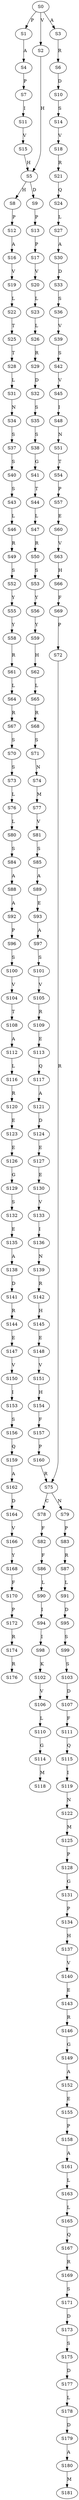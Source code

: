 strict digraph  {
	S0 -> S1 [ label = P ];
	S0 -> S2 [ label = V ];
	S0 -> S3 [ label = A ];
	S1 -> S4 [ label = A ];
	S2 -> S5 [ label = H ];
	S3 -> S6 [ label = R ];
	S4 -> S7 [ label = P ];
	S5 -> S8 [ label = H ];
	S5 -> S9 [ label = D ];
	S6 -> S10 [ label = D ];
	S7 -> S11 [ label = I ];
	S8 -> S12 [ label = P ];
	S9 -> S13 [ label = P ];
	S10 -> S14 [ label = S ];
	S11 -> S15 [ label = V ];
	S12 -> S16 [ label = A ];
	S13 -> S17 [ label = P ];
	S14 -> S18 [ label = V ];
	S15 -> S5 [ label = H ];
	S16 -> S19 [ label = V ];
	S17 -> S20 [ label = V ];
	S18 -> S21 [ label = R ];
	S19 -> S22 [ label = L ];
	S20 -> S23 [ label = L ];
	S21 -> S24 [ label = Q ];
	S22 -> S25 [ label = T ];
	S23 -> S26 [ label = L ];
	S24 -> S27 [ label = L ];
	S25 -> S28 [ label = T ];
	S26 -> S29 [ label = R ];
	S27 -> S30 [ label = A ];
	S28 -> S31 [ label = L ];
	S29 -> S32 [ label = D ];
	S30 -> S33 [ label = D ];
	S31 -> S34 [ label = N ];
	S32 -> S35 [ label = S ];
	S33 -> S36 [ label = S ];
	S34 -> S37 [ label = S ];
	S35 -> S38 [ label = S ];
	S36 -> S39 [ label = V ];
	S37 -> S40 [ label = S ];
	S38 -> S41 [ label = G ];
	S39 -> S42 [ label = S ];
	S40 -> S43 [ label = S ];
	S41 -> S44 [ label = T ];
	S42 -> S45 [ label = V ];
	S43 -> S46 [ label = L ];
	S44 -> S47 [ label = L ];
	S45 -> S48 [ label = I ];
	S46 -> S49 [ label = R ];
	S47 -> S50 [ label = R ];
	S48 -> S51 [ label = N ];
	S49 -> S52 [ label = S ];
	S50 -> S53 [ label = S ];
	S51 -> S54 [ label = T ];
	S52 -> S55 [ label = Y ];
	S53 -> S56 [ label = Y ];
	S54 -> S57 [ label = P ];
	S55 -> S58 [ label = Y ];
	S56 -> S59 [ label = Y ];
	S57 -> S60 [ label = E ];
	S58 -> S61 [ label = R ];
	S59 -> S62 [ label = H ];
	S60 -> S63 [ label = V ];
	S61 -> S64 [ label = L ];
	S62 -> S65 [ label = L ];
	S63 -> S66 [ label = H ];
	S64 -> S67 [ label = R ];
	S65 -> S68 [ label = R ];
	S66 -> S69 [ label = F ];
	S67 -> S70 [ label = S ];
	S68 -> S71 [ label = S ];
	S69 -> S72 [ label = P ];
	S70 -> S73 [ label = S ];
	S71 -> S74 [ label = N ];
	S72 -> S75 [ label = R ];
	S73 -> S76 [ label = L ];
	S74 -> S77 [ label = M ];
	S75 -> S78 [ label = C ];
	S75 -> S79 [ label = N ];
	S76 -> S80 [ label = L ];
	S77 -> S81 [ label = V ];
	S78 -> S82 [ label = F ];
	S79 -> S83 [ label = P ];
	S80 -> S84 [ label = S ];
	S81 -> S85 [ label = S ];
	S82 -> S86 [ label = F ];
	S83 -> S87 [ label = R ];
	S84 -> S88 [ label = A ];
	S85 -> S89 [ label = A ];
	S86 -> S90 [ label = L ];
	S87 -> S91 [ label = L ];
	S88 -> S92 [ label = A ];
	S89 -> S93 [ label = E ];
	S90 -> S94 [ label = I ];
	S91 -> S95 [ label = D ];
	S92 -> S96 [ label = P ];
	S93 -> S97 [ label = A ];
	S94 -> S98 [ label = I ];
	S95 -> S99 [ label = S ];
	S96 -> S100 [ label = S ];
	S97 -> S101 [ label = S ];
	S98 -> S102 [ label = K ];
	S99 -> S103 [ label = S ];
	S100 -> S104 [ label = V ];
	S101 -> S105 [ label = V ];
	S102 -> S106 [ label = V ];
	S103 -> S107 [ label = D ];
	S104 -> S108 [ label = T ];
	S105 -> S109 [ label = R ];
	S106 -> S110 [ label = L ];
	S107 -> S111 [ label = F ];
	S108 -> S112 [ label = A ];
	S109 -> S113 [ label = E ];
	S110 -> S114 [ label = G ];
	S111 -> S115 [ label = Q ];
	S112 -> S116 [ label = L ];
	S113 -> S117 [ label = Q ];
	S114 -> S118 [ label = M ];
	S115 -> S119 [ label = I ];
	S116 -> S120 [ label = R ];
	S117 -> S121 [ label = A ];
	S119 -> S122 [ label = N ];
	S120 -> S123 [ label = E ];
	S121 -> S124 [ label = D ];
	S122 -> S125 [ label = M ];
	S123 -> S126 [ label = E ];
	S124 -> S127 [ label = E ];
	S125 -> S128 [ label = P ];
	S126 -> S129 [ label = G ];
	S127 -> S130 [ label = E ];
	S128 -> S131 [ label = G ];
	S129 -> S132 [ label = S ];
	S130 -> S133 [ label = V ];
	S131 -> S134 [ label = P ];
	S132 -> S135 [ label = E ];
	S133 -> S136 [ label = I ];
	S134 -> S137 [ label = H ];
	S135 -> S138 [ label = A ];
	S136 -> S139 [ label = N ];
	S137 -> S140 [ label = V ];
	S138 -> S141 [ label = D ];
	S139 -> S142 [ label = R ];
	S140 -> S143 [ label = E ];
	S141 -> S144 [ label = R ];
	S142 -> S145 [ label = H ];
	S143 -> S146 [ label = R ];
	S144 -> S147 [ label = E ];
	S145 -> S148 [ label = E ];
	S146 -> S149 [ label = G ];
	S147 -> S150 [ label = V ];
	S148 -> S151 [ label = V ];
	S149 -> S152 [ label = A ];
	S150 -> S153 [ label = I ];
	S151 -> S154 [ label = H ];
	S152 -> S155 [ label = E ];
	S153 -> S156 [ label = S ];
	S154 -> S157 [ label = F ];
	S155 -> S158 [ label = P ];
	S156 -> S159 [ label = Q ];
	S157 -> S160 [ label = P ];
	S158 -> S161 [ label = A ];
	S159 -> S162 [ label = A ];
	S160 -> S75 [ label = R ];
	S161 -> S163 [ label = L ];
	S162 -> S164 [ label = D ];
	S163 -> S165 [ label = L ];
	S164 -> S166 [ label = V ];
	S165 -> S167 [ label = Q ];
	S166 -> S168 [ label = Y ];
	S167 -> S169 [ label = R ];
	S168 -> S170 [ label = F ];
	S169 -> S171 [ label = S ];
	S170 -> S172 [ label = P ];
	S171 -> S173 [ label = D ];
	S172 -> S174 [ label = R ];
	S173 -> S175 [ label = S ];
	S174 -> S176 [ label = R ];
	S175 -> S177 [ label = D ];
	S177 -> S178 [ label = L ];
	S178 -> S179 [ label = D ];
	S179 -> S180 [ label = A ];
	S180 -> S181 [ label = M ];
}
